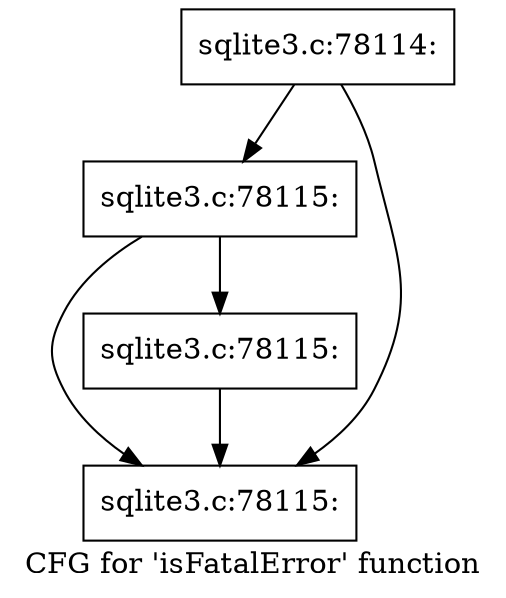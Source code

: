 digraph "CFG for 'isFatalError' function" {
	label="CFG for 'isFatalError' function";

	Node0x55c0f76dd920 [shape=record,label="{sqlite3.c:78114:}"];
	Node0x55c0f76dd920 -> Node0x55c0f76dd8b0;
	Node0x55c0f76dd920 -> Node0x55c0f76deb30;
	Node0x55c0f76dd8b0 [shape=record,label="{sqlite3.c:78115:}"];
	Node0x55c0f76dd8b0 -> Node0x55c0f76de670;
	Node0x55c0f76dd8b0 -> Node0x55c0f76deb30;
	Node0x55c0f76de670 [shape=record,label="{sqlite3.c:78115:}"];
	Node0x55c0f76de670 -> Node0x55c0f76deb30;
	Node0x55c0f76deb30 [shape=record,label="{sqlite3.c:78115:}"];
}
